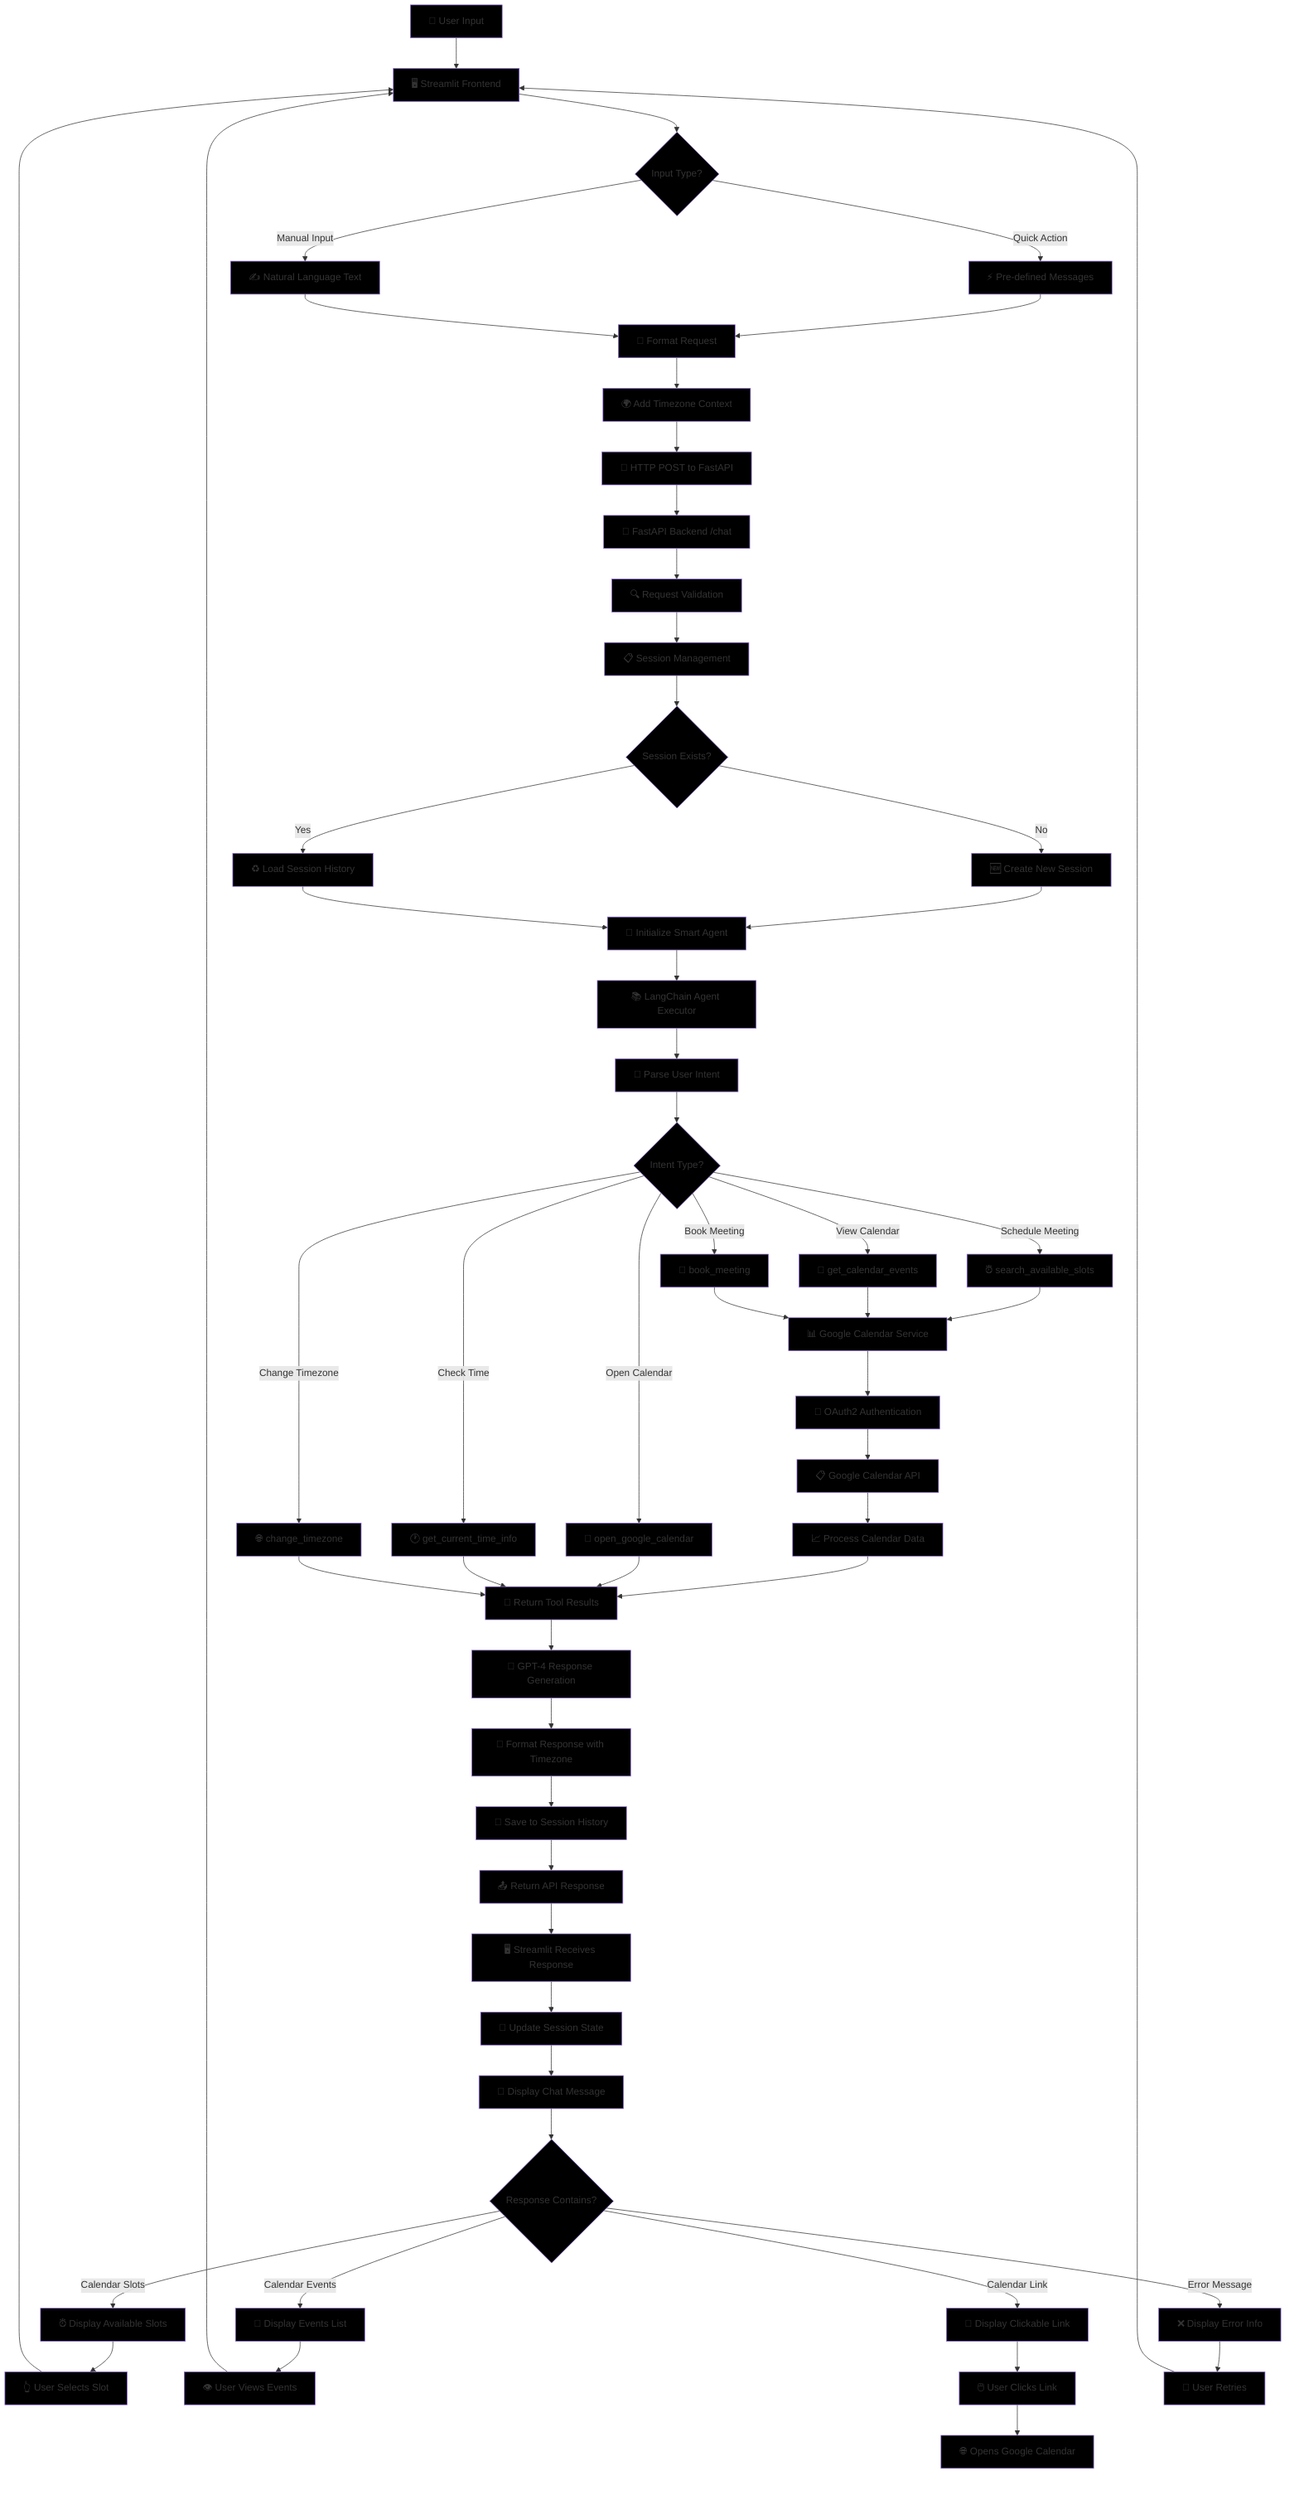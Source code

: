 graph TB
    %% User Interface Layer
    A[👤 User Input] --> B[🖥️ Streamlit Frontend]
    B --> C{Input Type?}
    
    %% Quick Actions vs Manual Input
    C -->|Quick Action| D[⚡ Pre-defined Messages]
    C -->|Manual Input| E[✍️ Natural Language Text]
    
    %% Frontend Processing
    D --> F[📝 Format Request]
    E --> F
    F --> G[🌍 Add Timezone Context]
    G --> H[📡 HTTP POST to FastAPI]
    
    %% API Gateway
    H --> I[🚀 FastAPI Backend /chat]
    I --> J[🔍 Request Validation]
    J --> K[📋 Session Management]
    K --> L{Session Exists?}
    
    %% Session Handling
    L -->|No| M[🆕 Create New Session]
    L -->|Yes| N[♻️ Load Session History]
    M --> O[🧠 Initialize Smart Agent]
    N --> O
    
    %% LangChain Agent Processing
    O --> P[📚 LangChain Agent Executor]
    P --> Q[🎯 Parse User Intent]
    Q --> R{Intent Type?}
    
    %% Different Tool Paths
    R -->|Schedule Meeting| S[⏰ search_available_slots]
    R -->|View Calendar| T[📅 get_calendar_events]
    R -->|Open Calendar| U[🔗 open_google_calendar]
    R -->|Book Meeting| V[📝 book_meeting]
    R -->|Check Time| W[🕐 get_current_time_info]
    R -->|Change Timezone| X[🌐 change_timezone]
    
    %% Google Calendar Integration
    S --> Y[📊 Google Calendar Service]
    T --> Y
    V --> Y
    Y --> Z[🔐 OAuth2 Authentication]
    Z --> AA[📋 Google Calendar API]
    AA --> BB[📈 Process Calendar Data]
    
    %% Tool Results Processing
    BB --> CC[🔄 Return Tool Results]
    U --> CC
    W --> CC
    X --> CC
    
    %% Agent Response Generation
    CC --> DD[🤖 GPT-4 Response Generation]
    DD --> EE[📝 Format Response with Timezone]
    EE --> FF[💾 Save to Session History]
    FF --> GG[📤 Return API Response]
    
    %% Frontend Display
    GG --> HH[🖥️ Streamlit Receives Response]
    HH --> II[🔄 Update Session State]
    II --> JJ[💬 Display Chat Message]
    JJ --> KK{Response Contains?}
    
    %% Different Display Types
    KK -->|Calendar Slots| LL[⏰ Display Available Slots]
    KK -->|Calendar Events| MM[📅 Display Events List]
    KK -->|Calendar Link| NN[🔗 Display Clickable Link]
    KK -->|Error Message| OO[❌ Display Error Info]
    
    %% User Actions
    LL --> PP[👆 User Selects Slot]
    MM --> QQ[👁️ User Views Events]
    NN --> RR[🖱️ User Clicks Link]
    OO --> SS[🔄 User Retries]
    
    %% Loop Back
    PP --> B
    QQ --> B
    RR --> TT[🌐 Opens Google Calendar]
    SS --> B
    
    %% Styling
    classDef userLayer fill:black
    classDef frontendLayer fill:black
    classDef apiLayer fill:black
    classDef agentLayer fill:black
    classDef toolLayer fill:black
    classDef calendarLayer fill:black
    
    class A,TT userLayer
    class B,C,D,E,F,G,H,HH,II,JJ,KK,LL,MM,NN,OO,PP,QQ,RR,SS frontendLayer
    class I,J,K,L,M,N,GG apiLayer
    class O,P,Q,R,DD,EE,FF agentLayer
    class S,T,U,V,W,X,CC toolLayer
    class Y,Z,AA,BB calendarLayer